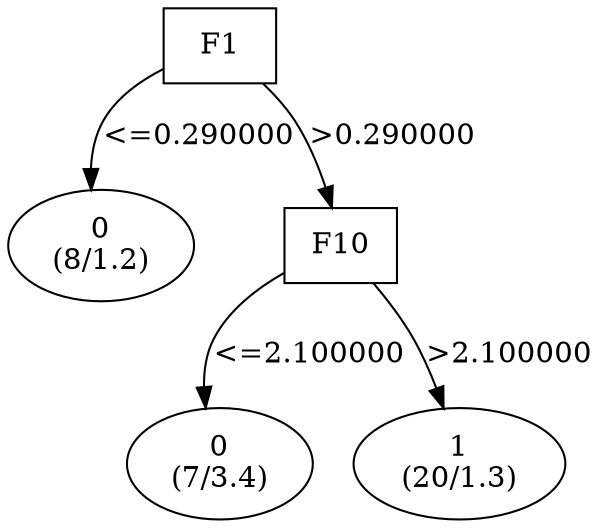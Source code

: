 digraph YaDT {
n0 [ shape=box, label="F1\n"]
n0 -> n1 [label="<=0.290000"]
n1 [ shape=ellipse, label="0\n(8/1.2)"]
n0 -> n2 [label=">0.290000"]
n2 [ shape=box, label="F10\n"]
n2 -> n3 [label="<=2.100000"]
n3 [ shape=ellipse, label="0\n(7/3.4)"]
n2 -> n4 [label=">2.100000"]
n4 [ shape=ellipse, label="1\n(20/1.3)"]
}
